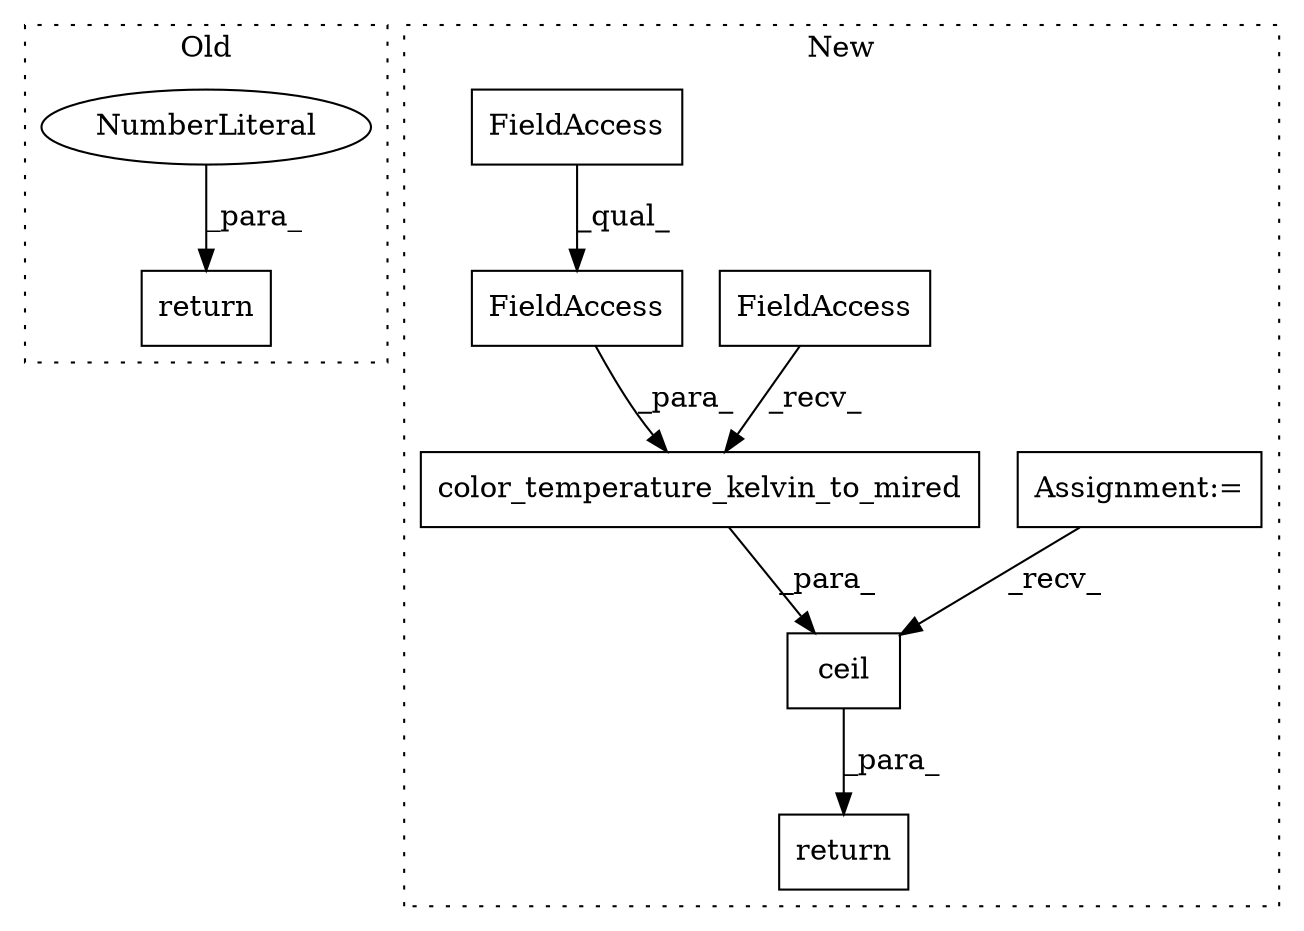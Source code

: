 digraph G {
subgraph cluster0 {
1 [label="return" a="41" s="2138" l="7" shape="box"];
5 [label="NumberLiteral" a="34" s="2145" l="3" shape="ellipse"];
label = "Old";
style="dotted";
}
subgraph cluster1 {
2 [label="ceil" a="32" s="2381,2467" l="5,1" shape="box"];
3 [label="return" a="41" s="2369" l="7" shape="box"];
4 [label="Assignment:=" a="7" s="2359" l="4" shape="box"];
6 [label="color_temperature_kelvin_to_mired" a="32" s="2411,2466" l="34,1" shape="box"];
7 [label="FieldAccess" a="22" s="2386" l="13" shape="box"];
8 [label="FieldAccess" a="22" s="2445" l="21" shape="box"];
9 [label="FieldAccess" a="22" s="2445" l="10" shape="box"];
label = "New";
style="dotted";
}
2 -> 3 [label="_para_"];
4 -> 2 [label="_recv_"];
5 -> 1 [label="_para_"];
6 -> 2 [label="_para_"];
7 -> 6 [label="_recv_"];
8 -> 6 [label="_para_"];
9 -> 8 [label="_qual_"];
}